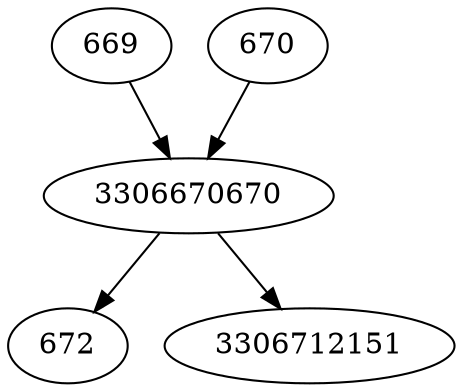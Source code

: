 strict digraph  {
672;
3306670670;
3306712151;
669;
670;
3306670670 -> 672;
3306670670 -> 3306712151;
669 -> 3306670670;
670 -> 3306670670;
}
